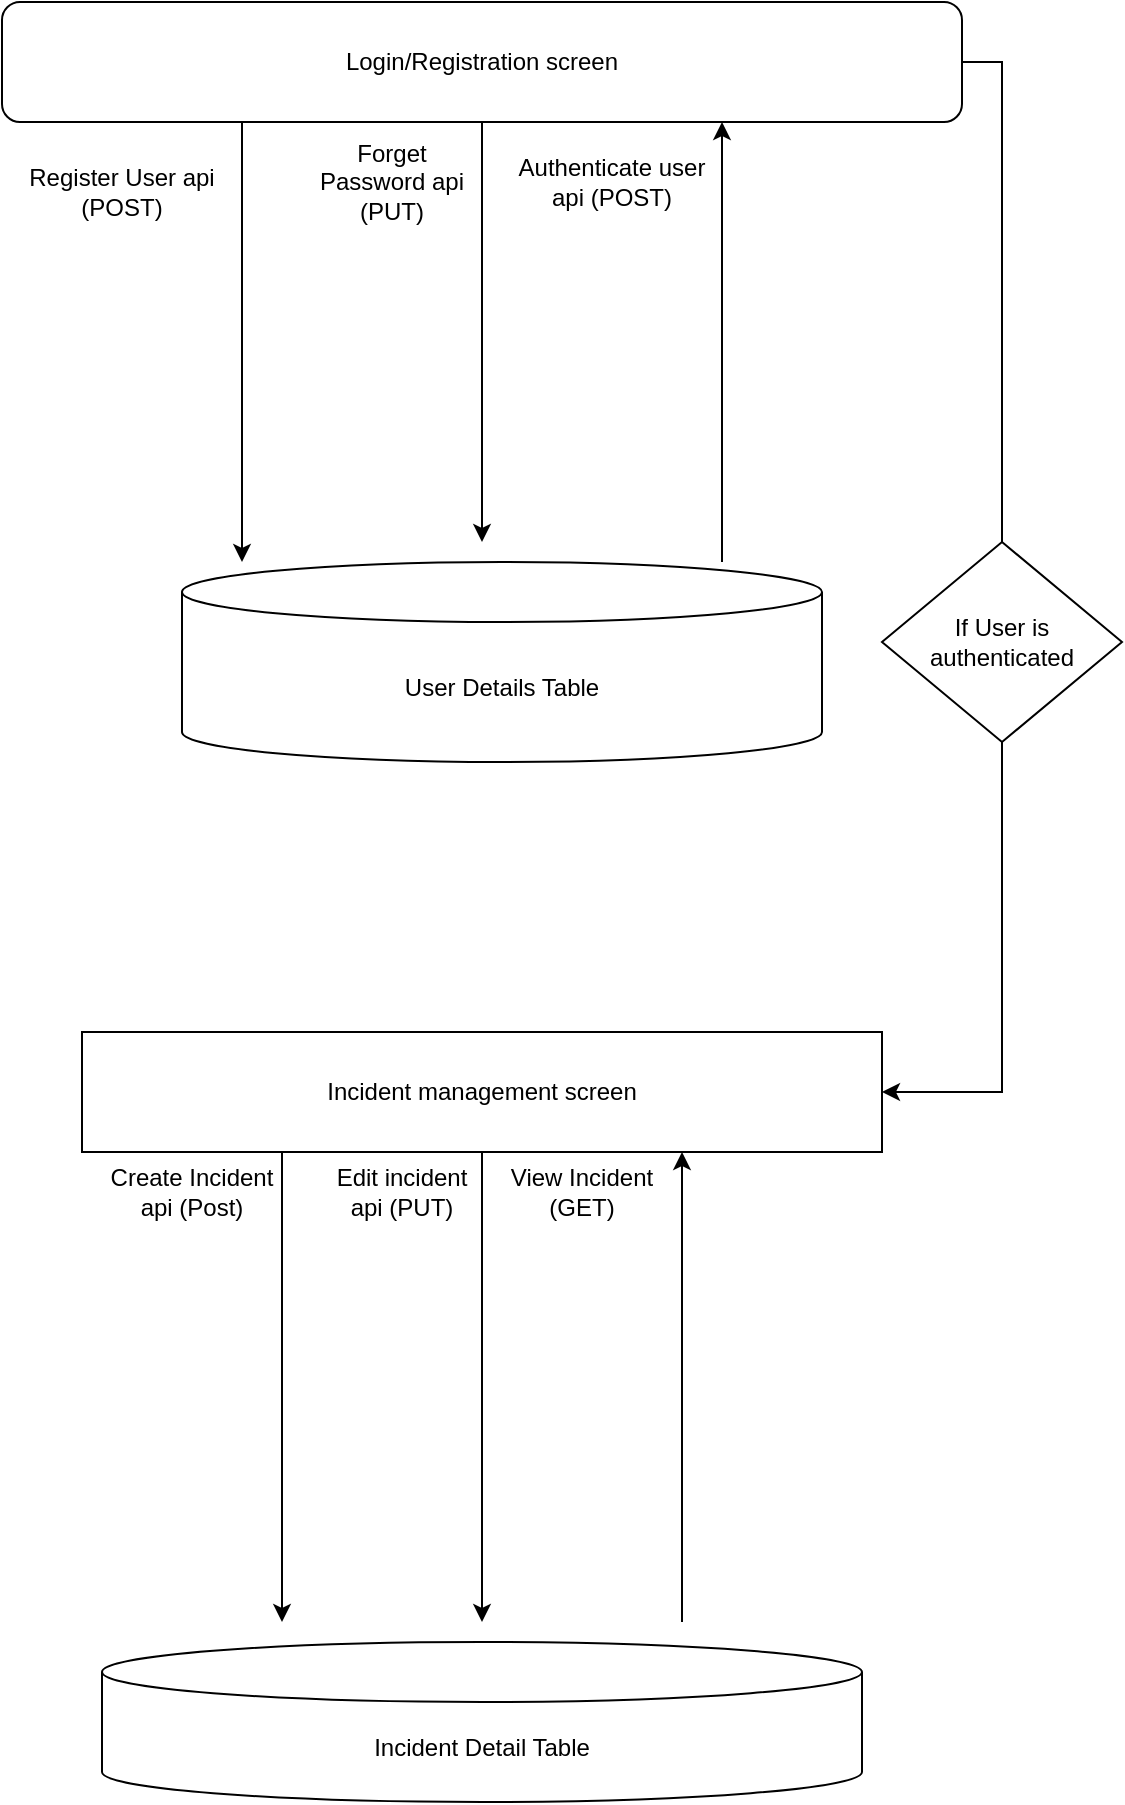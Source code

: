 <mxfile version="24.6.5" type="device">
  <diagram id="ArlvcIemXgu99rJ6JTao" name="Page-1">
    <mxGraphModel dx="1434" dy="772" grid="1" gridSize="10" guides="1" tooltips="1" connect="1" arrows="1" fold="1" page="1" pageScale="1" pageWidth="827" pageHeight="1169" math="0" shadow="0">
      <root>
        <mxCell id="0" />
        <mxCell id="1" parent="0" />
        <mxCell id="BrXLs6ZZHBPQ6O7GtCMf-13" style="edgeStyle=orthogonalEdgeStyle;rounded=0;orthogonalLoop=1;jettySize=auto;html=1;exitX=1;exitY=0.5;exitDx=0;exitDy=0;entryX=1;entryY=0.5;entryDx=0;entryDy=0;" parent="1" source="BrXLs6ZZHBPQ6O7GtCMf-1" target="BrXLs6ZZHBPQ6O7GtCMf-10" edge="1">
          <mxGeometry relative="1" as="geometry" />
        </mxCell>
        <mxCell id="BrXLs6ZZHBPQ6O7GtCMf-1" value="Login/Registration screen" style="rounded=1;whiteSpace=wrap;html=1;" parent="1" vertex="1">
          <mxGeometry x="200" y="40" width="480" height="60" as="geometry" />
        </mxCell>
        <mxCell id="BrXLs6ZZHBPQ6O7GtCMf-2" value="" style="endArrow=classic;html=1;rounded=0;exitX=0.25;exitY=1;exitDx=0;exitDy=0;" parent="1" source="BrXLs6ZZHBPQ6O7GtCMf-1" edge="1">
          <mxGeometry width="50" height="50" relative="1" as="geometry">
            <mxPoint x="240" y="200" as="sourcePoint" />
            <mxPoint x="320" y="320" as="targetPoint" />
            <Array as="points">
              <mxPoint x="320" y="320" />
            </Array>
          </mxGeometry>
        </mxCell>
        <mxCell id="BrXLs6ZZHBPQ6O7GtCMf-4" value="Register User api (POST)" style="text;html=1;align=center;verticalAlign=middle;whiteSpace=wrap;rounded=0;" parent="1" vertex="1">
          <mxGeometry x="210" y="110" width="100" height="50" as="geometry" />
        </mxCell>
        <mxCell id="BrXLs6ZZHBPQ6O7GtCMf-5" value="User Details Table" style="shape=cylinder3;whiteSpace=wrap;html=1;boundedLbl=1;backgroundOutline=1;size=15;" parent="1" vertex="1">
          <mxGeometry x="290" y="320" width="320" height="100" as="geometry" />
        </mxCell>
        <mxCell id="BrXLs6ZZHBPQ6O7GtCMf-9" value="Authenticate user api (POST)" style="text;html=1;align=center;verticalAlign=middle;whiteSpace=wrap;rounded=0;" parent="1" vertex="1">
          <mxGeometry x="450" y="100" width="110" height="60" as="geometry" />
        </mxCell>
        <mxCell id="BrXLs6ZZHBPQ6O7GtCMf-10" value="Incident management screen" style="rounded=0;whiteSpace=wrap;html=1;" parent="1" vertex="1">
          <mxGeometry x="240" y="555" width="400" height="60" as="geometry" />
        </mxCell>
        <mxCell id="BrXLs6ZZHBPQ6O7GtCMf-11" value="" style="endArrow=classic;html=1;rounded=0;entryX=0.75;entryY=1;entryDx=0;entryDy=0;" parent="1" target="BrXLs6ZZHBPQ6O7GtCMf-1" edge="1">
          <mxGeometry width="50" height="50" relative="1" as="geometry">
            <mxPoint x="560" y="320" as="sourcePoint" />
            <mxPoint x="440" y="300" as="targetPoint" />
          </mxGeometry>
        </mxCell>
        <mxCell id="BrXLs6ZZHBPQ6O7GtCMf-14" value="If User is authenticated" style="rhombus;whiteSpace=wrap;html=1;" parent="1" vertex="1">
          <mxGeometry x="640" y="310" width="120" height="100" as="geometry" />
        </mxCell>
        <mxCell id="BrXLs6ZZHBPQ6O7GtCMf-16" value="" style="endArrow=classic;html=1;rounded=0;exitX=0.5;exitY=1;exitDx=0;exitDy=0;" parent="1" source="BrXLs6ZZHBPQ6O7GtCMf-1" edge="1">
          <mxGeometry width="50" height="50" relative="1" as="geometry">
            <mxPoint x="390" y="250" as="sourcePoint" />
            <mxPoint x="440" y="310" as="targetPoint" />
          </mxGeometry>
        </mxCell>
        <mxCell id="BrXLs6ZZHBPQ6O7GtCMf-17" value="Forget Password api (PUT)" style="text;html=1;align=center;verticalAlign=middle;whiteSpace=wrap;rounded=0;" parent="1" vertex="1">
          <mxGeometry x="350" y="105" width="90" height="50" as="geometry" />
        </mxCell>
        <mxCell id="BrXLs6ZZHBPQ6O7GtCMf-18" value="Incident Detail Table" style="shape=cylinder3;whiteSpace=wrap;html=1;boundedLbl=1;backgroundOutline=1;size=15;" parent="1" vertex="1">
          <mxGeometry x="250" y="860" width="380" height="80" as="geometry" />
        </mxCell>
        <mxCell id="BrXLs6ZZHBPQ6O7GtCMf-19" value="" style="endArrow=classic;html=1;rounded=0;exitX=0.25;exitY=1;exitDx=0;exitDy=0;" parent="1" source="BrXLs6ZZHBPQ6O7GtCMf-10" edge="1">
          <mxGeometry width="50" height="50" relative="1" as="geometry">
            <mxPoint x="390" y="650" as="sourcePoint" />
            <mxPoint x="340" y="850" as="targetPoint" />
          </mxGeometry>
        </mxCell>
        <mxCell id="BrXLs6ZZHBPQ6O7GtCMf-20" value="Create Incident api (Post)" style="text;html=1;align=center;verticalAlign=middle;whiteSpace=wrap;rounded=0;" parent="1" vertex="1">
          <mxGeometry x="250" y="620" width="90" height="30" as="geometry" />
        </mxCell>
        <mxCell id="BrXLs6ZZHBPQ6O7GtCMf-21" value="" style="endArrow=classic;html=1;rounded=0;exitX=0.5;exitY=1;exitDx=0;exitDy=0;" parent="1" source="BrXLs6ZZHBPQ6O7GtCMf-10" edge="1">
          <mxGeometry width="50" height="50" relative="1" as="geometry">
            <mxPoint x="560" y="810" as="sourcePoint" />
            <mxPoint x="440" y="850" as="targetPoint" />
          </mxGeometry>
        </mxCell>
        <mxCell id="BrXLs6ZZHBPQ6O7GtCMf-22" value="Edit incident api (PUT)" style="text;html=1;align=center;verticalAlign=middle;whiteSpace=wrap;rounded=0;" parent="1" vertex="1">
          <mxGeometry x="360" y="620" width="80" height="30" as="geometry" />
        </mxCell>
        <mxCell id="BrXLs6ZZHBPQ6O7GtCMf-23" value="" style="endArrow=classic;html=1;rounded=0;entryX=0.75;entryY=1;entryDx=0;entryDy=0;" parent="1" target="BrXLs6ZZHBPQ6O7GtCMf-10" edge="1">
          <mxGeometry width="50" height="50" relative="1" as="geometry">
            <mxPoint x="540" y="850" as="sourcePoint" />
            <mxPoint x="630" y="670" as="targetPoint" />
          </mxGeometry>
        </mxCell>
        <mxCell id="BrXLs6ZZHBPQ6O7GtCMf-24" value="View Incident (GET)" style="text;html=1;align=center;verticalAlign=middle;whiteSpace=wrap;rounded=0;" parent="1" vertex="1">
          <mxGeometry x="450" y="620" width="80" height="30" as="geometry" />
        </mxCell>
      </root>
    </mxGraphModel>
  </diagram>
</mxfile>
